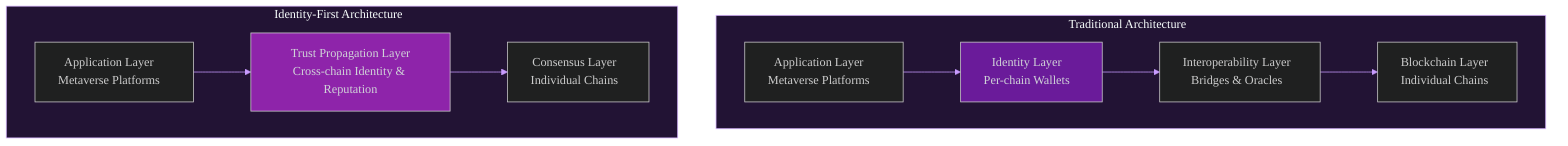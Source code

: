%%{init: {
  "theme": "dark",
  "themeVariables": {
    "background": "#1a102a",
    "primaryColor": "#24143a",
    "secondaryColor": "#2a1842",
    "tertiaryColor": "#321e55",
    "primaryBorderColor": "#d6b4fe",
    "lineColor": "#c99cff",
    "primaryTextColor": "#d0d3d8",
    "clusterBkg": "#221334",
    "clusterBorder": "#d6b4fe",
    "edgeLabelBackground": "#1a102a",
    "fontFamily": "Inter,Arial,Helvetica,sans-serif",
    "fontSize": "16px"
  },
  "themeCSS": ".node text, .edgeLabel, .label, text, tspan { fill: #d0d3d8 !important; } .cluster rect { fill: #221334 !important; stroke: #d6b4fe !important; } .edgeLabel rect { fill: #1a102a !important; }"
}}%%
graph TB
    subgraph "Traditional Architecture"
        T1[Application Layer<br/>Metaverse Platforms]
        T2[Identity Layer<br/>Per-chain Wallets]
        T3[Interoperability Layer<br/>Bridges & Oracles]
        T4[Blockchain Layer<br/>Individual Chains]
        T1 --> T2
        T2 --> T3
        T3 --> T4
    end

    subgraph "Identity-First Architecture"
        N1[Application Layer<br/>Metaverse Platforms]
        N2[Trust Propagation Layer<br/>Cross-chain Identity & Reputation]
        N3[Consensus Layer<br/>Individual Chains]
        N1 --> N2
        N2 --> N3
    end

    style T2 fill:#6a1b9a,color:#d0d3d8
    style N2 fill:#8e24aa,color:#d0d3d8